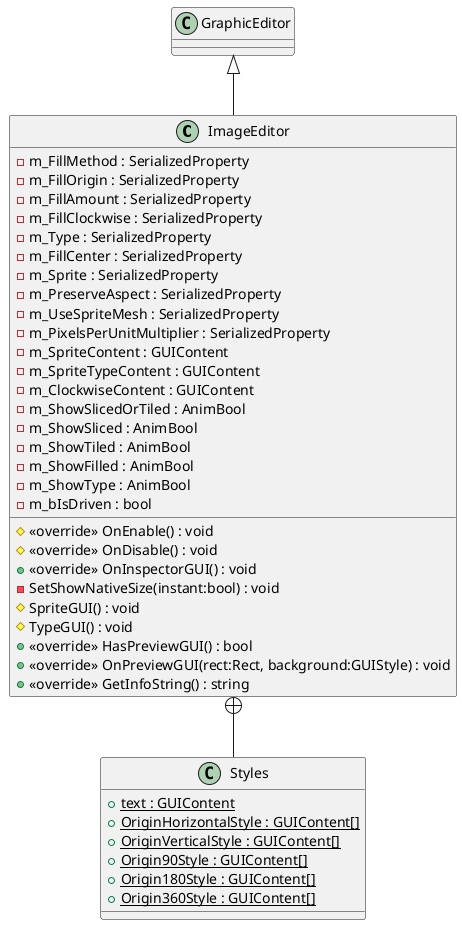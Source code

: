 @startuml
class ImageEditor {
    - m_FillMethod : SerializedProperty
    - m_FillOrigin : SerializedProperty
    - m_FillAmount : SerializedProperty
    - m_FillClockwise : SerializedProperty
    - m_Type : SerializedProperty
    - m_FillCenter : SerializedProperty
    - m_Sprite : SerializedProperty
    - m_PreserveAspect : SerializedProperty
    - m_UseSpriteMesh : SerializedProperty
    - m_PixelsPerUnitMultiplier : SerializedProperty
    - m_SpriteContent : GUIContent
    - m_SpriteTypeContent : GUIContent
    - m_ClockwiseContent : GUIContent
    - m_ShowSlicedOrTiled : AnimBool
    - m_ShowSliced : AnimBool
    - m_ShowTiled : AnimBool
    - m_ShowFilled : AnimBool
    - m_ShowType : AnimBool
    - m_bIsDriven : bool
    # <<override>> OnEnable() : void
    # <<override>> OnDisable() : void
    + <<override>> OnInspectorGUI() : void
    - SetShowNativeSize(instant:bool) : void
    # SpriteGUI() : void
    # TypeGUI() : void
    + <<override>> HasPreviewGUI() : bool
    + <<override>> OnPreviewGUI(rect:Rect, background:GUIStyle) : void
    + <<override>> GetInfoString() : string
}
class Styles {
    + {static} text : GUIContent
    + {static} OriginHorizontalStyle : GUIContent[]
    + {static} OriginVerticalStyle : GUIContent[]
    + {static} Origin90Style : GUIContent[]
    + {static} Origin180Style : GUIContent[]
    + {static} Origin360Style : GUIContent[]
}
GraphicEditor <|-- ImageEditor
ImageEditor +-- Styles
@enduml
